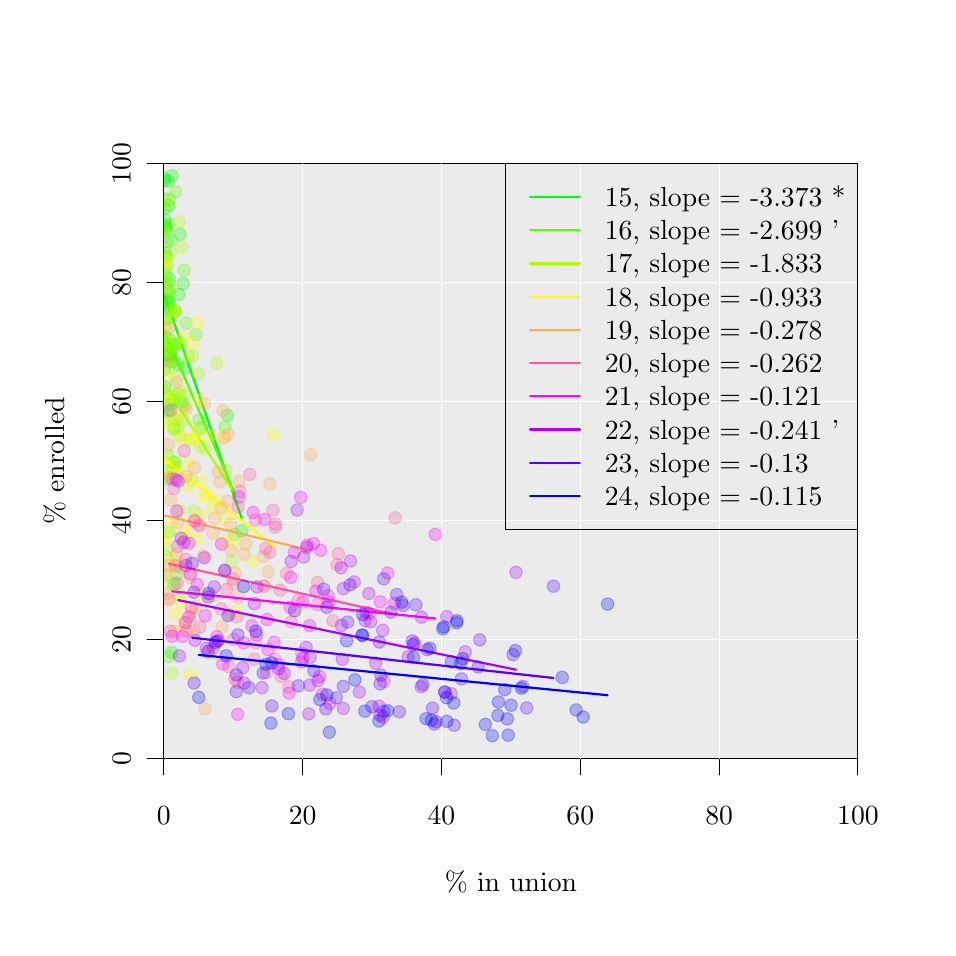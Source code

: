 % Created by tikzDevice version 0.6.1 on 2011-11-15 15:33:52
% !TEX encoding = UTF-8 Unicode
\begin{tikzpicture}[x=1pt,y=1pt]
\definecolor[named]{drawColor}{rgb}{0.00,0.00,0.00}
\definecolor[named]{fillColor}{rgb}{1.00,1.00,1.00}
\fill[color=fillColor,] (0,0) rectangle (325.21,325.21);
\begin{scope}
\path[clip] (  0.00,  0.00) rectangle (325.21,325.21);
\definecolor[named]{drawColor}{rgb}{0.18,0.00,0.33}
\definecolor[named]{drawColor}{rgb}{0.00,0.00,0.00}

\draw[color=drawColor,line cap=round,line join=round,fill opacity=0.00,] ( 49.20, 61.20) -- (300.01, 61.20);

\draw[color=drawColor,line cap=round,line join=round,fill opacity=0.00,] ( 49.20, 61.20) -- ( 49.20, 55.20);

\draw[color=drawColor,line cap=round,line join=round,fill opacity=0.00,] ( 99.36, 61.20) -- ( 99.36, 55.20);

\draw[color=drawColor,line cap=round,line join=round,fill opacity=0.00,] (149.53, 61.20) -- (149.53, 55.20);

\draw[color=drawColor,line cap=round,line join=round,fill opacity=0.00,] (199.69, 61.20) -- (199.69, 55.20);

\draw[color=drawColor,line cap=round,line join=round,fill opacity=0.00,] (249.85, 61.20) -- (249.85, 55.20);

\draw[color=drawColor,line cap=round,line join=round,fill opacity=0.00,] (300.01, 61.20) -- (300.01, 55.20);

\node[color=drawColor,anchor=base,inner sep=0pt, outer sep=0pt, scale=  1.00] at ( 49.20, 37.20) {0%
};

\node[color=drawColor,anchor=base,inner sep=0pt, outer sep=0pt, scale=  1.00] at ( 99.36, 37.20) {20%
};

\node[color=drawColor,anchor=base,inner sep=0pt, outer sep=0pt, scale=  1.00] at (149.53, 37.20) {40%
};

\node[color=drawColor,anchor=base,inner sep=0pt, outer sep=0pt, scale=  1.00] at (199.69, 37.20) {60%
};

\node[color=drawColor,anchor=base,inner sep=0pt, outer sep=0pt, scale=  1.00] at (249.85, 37.20) {80%
};

\node[color=drawColor,anchor=base,inner sep=0pt, outer sep=0pt, scale=  1.00] at (300.01, 37.20) {100%
};

\draw[color=drawColor,line cap=round,line join=round,fill opacity=0.00,] ( 49.20, 61.20) -- ( 49.20,276.01);

\draw[color=drawColor,line cap=round,line join=round,fill opacity=0.00,] ( 49.20, 61.20) -- ( 43.20, 61.20);

\draw[color=drawColor,line cap=round,line join=round,fill opacity=0.00,] ( 49.20,104.16) -- ( 43.20,104.16);

\draw[color=drawColor,line cap=round,line join=round,fill opacity=0.00,] ( 49.20,147.13) -- ( 43.20,147.13);

\draw[color=drawColor,line cap=round,line join=round,fill opacity=0.00,] ( 49.20,190.09) -- ( 43.20,190.09);

\draw[color=drawColor,line cap=round,line join=round,fill opacity=0.00,] ( 49.20,233.05) -- ( 43.20,233.05);

\draw[color=drawColor,line cap=round,line join=round,fill opacity=0.00,] ( 49.20,276.01) -- ( 43.20,276.01);

\node[rotate= 90.00,color=drawColor,anchor=base,inner sep=0pt, outer sep=0pt, scale=  1.00] at ( 37.20, 61.20) {0%
};

\node[rotate= 90.00,color=drawColor,anchor=base,inner sep=0pt, outer sep=0pt, scale=  1.00] at ( 37.20,104.16) {20%
};

\node[rotate= 90.00,color=drawColor,anchor=base,inner sep=0pt, outer sep=0pt, scale=  1.00] at ( 37.20,147.13) {40%
};

\node[rotate= 90.00,color=drawColor,anchor=base,inner sep=0pt, outer sep=0pt, scale=  1.00] at ( 37.20,190.09) {60%
};

\node[rotate= 90.00,color=drawColor,anchor=base,inner sep=0pt, outer sep=0pt, scale=  1.00] at ( 37.20,233.05) {80%
};

\node[rotate= 90.00,color=drawColor,anchor=base,inner sep=0pt, outer sep=0pt, scale=  1.00] at ( 37.20,276.01) {100%
};

\draw[color=drawColor,line cap=round,line join=round,fill opacity=0.00,] ( 49.20, 61.20) --
	(300.01, 61.20) --
	(300.01,276.01) --
	( 49.20,276.01) --
	( 49.20, 61.20);
\end{scope}
\begin{scope}
\path[clip] (  0.00,  0.00) rectangle (325.21,325.21);
\definecolor[named]{drawColor}{rgb}{0.18,0.00,0.33}
\definecolor[named]{drawColor}{rgb}{0.00,0.00,0.00}

\node[color=drawColor,anchor=base,inner sep=0pt, outer sep=0pt, scale=  1.00] at (174.61, 13.20) {\% in union%
};

\node[rotate= 90.00,color=drawColor,anchor=base,inner sep=0pt, outer sep=0pt, scale=  1.00] at ( 13.20,168.61) {\% enrolled%
};
\end{scope}
\begin{scope}
\path[clip] ( 49.20, 61.20) rectangle (300.01,276.01);
\definecolor[named]{drawColor}{rgb}{0.18,0.00,0.33}
\definecolor[named]{drawColor}{rgb}{0.00,0.00,0.00}
\definecolor[named]{fillColor}{rgb}{0.92,0.92,0.92}

\draw[color=drawColor,line cap=round,line join=round,fill=fillColor,] ( 49.20, 61.20) rectangle (300.01,276.01);
\definecolor[named]{drawColor}{rgb}{1.00,1.00,1.00}

\draw[color=drawColor,line cap=round,line join=round,fill opacity=0.00,] ( 99.36, 61.20) -- ( 99.36,276.01);

\draw[color=drawColor,line cap=round,line join=round,fill opacity=0.00,] (149.53, 61.20) -- (149.53,276.01);

\draw[color=drawColor,line cap=round,line join=round,fill opacity=0.00,] (199.69, 61.20) -- (199.69,276.01);

\draw[color=drawColor,line cap=round,line join=round,fill opacity=0.00,] (249.85, 61.20) -- (249.85,276.01);

\draw[color=drawColor,line cap=round,line join=round,fill opacity=0.00,] ( 49.20,104.16) -- (300.01,104.16);

\draw[color=drawColor,line cap=round,line join=round,fill opacity=0.00,] ( 49.20,147.13) -- (300.01,147.13);

\draw[color=drawColor,line cap=round,line join=round,fill opacity=0.00,] ( 49.20,190.09) -- (300.01,190.09);

\draw[color=drawColor,line cap=round,line join=round,fill opacity=0.00,] ( 49.20,233.05) -- (300.01,233.05);
\definecolor[named]{drawColor}{rgb}{0.00,1.00,0.00}

\draw[color=drawColor,line width= 0.8pt,line cap=round,line join=round,fill opacity=0.00,] ( 49.26,229.11) -- ( 77.33,148.02);
\definecolor[named]{drawColor}{rgb}{0.00,1.00,0.00}
\definecolor[named]{fillColor}{rgb}{0.00,1.00,0.00}

\draw[color=drawColor,line cap=round,line join=round,fill=fillColor,fill opacity=0.27,draw opacity=0.27,] ( 50.07,242.37) circle (  2.25);

\draw[color=drawColor,line cap=round,line join=round,fill=fillColor,fill opacity=0.27,draw opacity=0.27,] ( 49.79,254.19) circle (  2.25);

\draw[color=drawColor,line cap=round,line join=round,fill=fillColor,fill opacity=0.27,draw opacity=0.27,] ( 49.26,270.88) circle (  2.25);

\draw[color=drawColor,line cap=round,line join=round,fill=fillColor,fill opacity=0.27,draw opacity=0.27,] ( 49.56,195.46) circle (  2.25);

\draw[color=drawColor,line cap=round,line join=round,fill=fillColor,fill opacity=0.27,draw opacity=0.27,] ( 51.25,234.44) circle (  2.25);

\draw[color=drawColor,line cap=round,line join=round,fill=fillColor,fill opacity=0.27,draw opacity=0.27,] ( 49.86,243.66) circle (  2.25);

\draw[color=drawColor,line cap=round,line join=round,fill=fillColor,fill opacity=0.27,draw opacity=0.27,] ( 52.05, 99.41) circle (  2.25);

\draw[color=drawColor,line cap=round,line join=round,fill=fillColor,fill opacity=0.27,draw opacity=0.27,] ( 50.21,209.55) circle (  2.25);

\draw[color=drawColor,line cap=round,line join=round,fill=fillColor,fill opacity=0.27,draw opacity=0.27,] ( 51.85,223.36) circle (  2.25);

\draw[color=drawColor,line cap=round,line join=round,fill=fillColor,fill opacity=0.27,draw opacity=0.27,] ( 50.47,207.47) circle (  2.25);

\draw[color=drawColor,line cap=round,line join=round,fill=fillColor,fill opacity=0.27,draw opacity=0.27,] ( 49.73,255.79) circle (  2.25);

\draw[color=drawColor,line cap=round,line join=round,fill=fillColor,fill opacity=0.27,draw opacity=0.27,] ( 54.32,203.42) circle (  2.25);

\draw[color=drawColor,line cap=round,line join=round,fill=fillColor,fill opacity=0.27,draw opacity=0.27,] ( 72.22,185.15) circle (  2.25);

\draw[color=drawColor,line cap=round,line join=round,fill=fillColor,fill opacity=0.27,draw opacity=0.27,] ( 51.54,206.34) circle (  2.25);

\draw[color=drawColor,line cap=round,line join=round,fill=fillColor,fill opacity=0.27,draw opacity=0.27,] ( 50.30,230.01) circle (  2.25);

\draw[color=drawColor,line cap=round,line join=round,fill=fillColor,fill opacity=0.27,draw opacity=0.27,] ( 50.37,252.56) circle (  2.25);

\draw[color=drawColor,line cap=round,line join=round,fill=fillColor,fill opacity=0.27,draw opacity=0.27,] ( 53.15,222.73) circle (  2.25);

\draw[color=drawColor,line cap=round,line join=round,fill=fillColor,fill opacity=0.27,draw opacity=0.27,] ( 49.39,259.96) circle (  2.25);

\draw[color=drawColor,line cap=round,line join=round,fill=fillColor,fill opacity=0.27,draw opacity=0.27,] ( 50.84,220.12) circle (  2.25);

\draw[color=drawColor,line cap=round,line join=round,fill=fillColor,fill opacity=0.27,draw opacity=0.27,] ( 50.39,247.99) circle (  2.25);

\draw[color=drawColor,line cap=round,line join=round,fill=fillColor,fill opacity=0.27,draw opacity=0.27,] ( 52.93,124.18) circle (  2.25);

\draw[color=drawColor,line cap=round,line join=round,fill=fillColor,fill opacity=0.27,draw opacity=0.27,] ( 50.34,206.83) circle (  2.25);

\draw[color=drawColor,line cap=round,line join=round,fill=fillColor,fill opacity=0.27,draw opacity=0.27,] ( 49.45,201.58) circle (  2.25);

\draw[color=drawColor,line cap=round,line join=round,fill=fillColor,fill opacity=0.27,draw opacity=0.27,] ( 55.44,189.91) circle (  2.25);

\draw[color=drawColor,line cap=round,line join=round,fill=fillColor,fill opacity=0.27,draw opacity=0.27,] ( 54.62,228.84) circle (  2.25);

\draw[color=drawColor,line cap=round,line join=round,fill=fillColor,fill opacity=0.27,draw opacity=0.27,] ( 50.51,186.84) circle (  2.25);

\draw[color=drawColor,line cap=round,line join=round,fill=fillColor,fill opacity=0.27,draw opacity=0.27,] ( 50.73,225.52) circle (  2.25);

\draw[color=drawColor,line cap=round,line join=round,fill=fillColor,fill opacity=0.27,draw opacity=0.27,] ( 55.09,250.53) circle (  2.25);

\draw[color=drawColor,line cap=round,line join=round,fill=fillColor,fill opacity=0.27,draw opacity=0.27,] ( 53.35,222.75) circle (  2.25);

\draw[color=drawColor,line cap=round,line join=round,fill=fillColor,fill opacity=0.27,draw opacity=0.27,] ( 49.77,253.19) circle (  2.25);

\draw[color=drawColor,line cap=round,line join=round,fill=fillColor,fill opacity=0.27,draw opacity=0.27,] ( 50.85,269.71) circle (  2.25);

\draw[color=drawColor,line cap=round,line join=round,fill=fillColor,fill opacity=0.27,draw opacity=0.27,] ( 50.50,162.07) circle (  2.25);

\draw[color=drawColor,line cap=round,line join=round,fill=fillColor,fill opacity=0.27,draw opacity=0.27,] ( 77.33,143.40) circle (  2.25);

\draw[color=drawColor,line cap=round,line join=round,fill=fillColor,fill opacity=0.27,draw opacity=0.27,] ( 56.80,202.33) circle (  2.25);

\draw[color=drawColor,line cap=round,line join=round,fill=fillColor,fill opacity=0.27,draw opacity=0.27,] ( 51.10,260.88) circle (  2.25);

\draw[color=drawColor,line cap=round,line join=round,fill=fillColor,fill opacity=0.27,draw opacity=0.27,] ( 49.37,269.97) circle (  2.25);

\draw[color=drawColor,line cap=round,line join=round,fill=fillColor,fill opacity=0.27,draw opacity=0.27,] ( 62.50,180.55) circle (  2.25);

\draw[color=drawColor,line cap=round,line join=round,fill=fillColor,fill opacity=0.27,draw opacity=0.27,] ( 51.99,204.66) circle (  2.25);

\draw[color=drawColor,line cap=round,line join=round,fill=fillColor,fill opacity=0.27,draw opacity=0.27,] ( 50.52,224.88) circle (  2.25);

\draw[color=drawColor,line cap=round,line join=round,fill=fillColor,fill opacity=0.27,draw opacity=0.27,] ( 56.21,232.74) circle (  2.25);

\draw[color=drawColor,line cap=round,line join=round,fill=fillColor,fill opacity=0.27,draw opacity=0.27,] ( 52.22,271.63) circle (  2.25);

\draw[color=drawColor,line cap=round,line join=round,fill=fillColor,fill opacity=0.27,draw opacity=0.27,] ( 51.18,226.09) circle (  2.25);

\draw[color=drawColor,line cap=round,line join=round,fill=fillColor,fill opacity=0.27,draw opacity=0.27,] ( 49.97,210.61) circle (  2.25);
\definecolor[named]{drawColor}{rgb}{0.33,1.00,0.00}

\draw[color=drawColor,line width= 0.8pt,line cap=round,line join=round,fill opacity=0.00,] ( 49.31,215.88) -- ( 74.80,156.95);
\definecolor[named]{drawColor}{rgb}{0.33,1.00,0.00}
\definecolor[named]{fillColor}{rgb}{0.33,1.00,0.00}

\draw[color=drawColor,line cap=round,line join=round,fill=fillColor,fill opacity=0.27,draw opacity=0.27,] ( 50.04,226.80) circle (  2.25);

\draw[color=drawColor,line cap=round,line join=round,fill=fillColor,fill opacity=0.27,draw opacity=0.27,] ( 49.64,213.60) circle (  2.25);

\draw[color=drawColor,line cap=round,line join=round,fill=fillColor,fill opacity=0.27,draw opacity=0.27,] ( 49.42,263.33) circle (  2.25);

\draw[color=drawColor,line cap=round,line join=round,fill=fillColor,fill opacity=0.27,draw opacity=0.27,] ( 50.42,208.13) circle (  2.25);

\draw[color=drawColor,line cap=round,line join=round,fill=fillColor,fill opacity=0.27,draw opacity=0.27,] ( 52.03,221.99) circle (  2.25);

\draw[color=drawColor,line cap=round,line join=round,fill=fillColor,fill opacity=0.27,draw opacity=0.27,] ( 51.36,229.88) circle (  2.25);

\draw[color=drawColor,line cap=round,line join=round,fill=fillColor,fill opacity=0.27,draw opacity=0.27,] ( 50.88, 97.92) circle (  2.25);

\draw[color=drawColor,line cap=round,line join=round,fill=fillColor,fill opacity=0.27,draw opacity=0.27,] ( 51.24,191.01) circle (  2.25);

\draw[color=drawColor,line cap=round,line join=round,fill=fillColor,fill opacity=0.27,draw opacity=0.27,] ( 52.85,209.72) circle (  2.25);

\draw[color=drawColor,line cap=round,line join=round,fill=fillColor,fill opacity=0.27,draw opacity=0.27,] ( 52.63,190.72) circle (  2.25);

\draw[color=drawColor,line cap=round,line join=round,fill=fillColor,fill opacity=0.27,draw opacity=0.27,] ( 51.89,248.34) circle (  2.25);

\draw[color=drawColor,line cap=round,line join=round,fill=fillColor,fill opacity=0.27,draw opacity=0.27,] ( 56.47,188.62) circle (  2.25);

\draw[color=drawColor,line cap=round,line join=round,fill=fillColor,fill opacity=0.27,draw opacity=0.27,] ( 71.32,180.98) circle (  2.25);

\draw[color=drawColor,line cap=round,line join=round,fill=fillColor,fill opacity=0.27,draw opacity=0.27,] ( 51.96,189.26) circle (  2.25);

\draw[color=drawColor,line cap=round,line join=round,fill=fillColor,fill opacity=0.27,draw opacity=0.27,] ( 51.36,212.46) circle (  2.25);

\draw[color=drawColor,line cap=round,line join=round,fill=fillColor,fill opacity=0.27,draw opacity=0.27,] ( 49.42,238.18) circle (  2.25);

\draw[color=drawColor,line cap=round,line join=round,fill=fillColor,fill opacity=0.27,draw opacity=0.27,] ( 50.49,239.45) circle (  2.25);

\draw[color=drawColor,line cap=round,line join=round,fill=fillColor,fill opacity=0.27,draw opacity=0.27,] ( 53.18,210.82) circle (  2.25);

\draw[color=drawColor,line cap=round,line join=round,fill=fillColor,fill opacity=0.27,draw opacity=0.27,] ( 49.54,233.36) circle (  2.25);

\draw[color=drawColor,line cap=round,line join=round,fill=fillColor,fill opacity=0.27,draw opacity=0.27,] ( 51.51,209.37) circle (  2.25);

\draw[color=drawColor,line cap=round,line join=round,fill=fillColor,fill opacity=0.27,draw opacity=0.27,] ( 50.97,232.90) circle (  2.25);

\draw[color=drawColor,line cap=round,line join=round,fill=fillColor,fill opacity=0.27,draw opacity=0.27,] ( 53.99,127.71) circle (  2.25);

\draw[color=drawColor,line cap=round,line join=round,fill=fillColor,fill opacity=0.27,draw opacity=0.27,] ( 52.98,180.61) circle (  2.25);

\draw[color=drawColor,line cap=round,line join=round,fill=fillColor,fill opacity=0.27,draw opacity=0.27,] ( 52.42,166.31) circle (  2.25);

\draw[color=drawColor,line cap=round,line join=round,fill=fillColor,fill opacity=0.27,draw opacity=0.27,] ( 60.79,214.35) circle (  2.25);

\draw[color=drawColor,line cap=round,line join=round,fill=fillColor,fill opacity=0.27,draw opacity=0.27,] ( 53.18,168.13) circle (  2.25);

\draw[color=drawColor,line cap=round,line join=round,fill=fillColor,fill opacity=0.27,draw opacity=0.27,] ( 51.38,205.79) circle (  2.25);

\draw[color=drawColor,line cap=round,line join=round,fill=fillColor,fill opacity=0.27,draw opacity=0.27,] ( 56.53,237.57) circle (  2.25);

\draw[color=drawColor,line cap=round,line join=round,fill=fillColor,fill opacity=0.27,draw opacity=0.27,] ( 53.96,210.92) circle (  2.25);

\draw[color=drawColor,line cap=round,line join=round,fill=fillColor,fill opacity=0.27,draw opacity=0.27,] ( 50.53,227.16) circle (  2.25);

\draw[color=drawColor,line cap=round,line join=round,fill=fillColor,fill opacity=0.27,draw opacity=0.27,] ( 51.16,263.21) circle (  2.25);

\draw[color=drawColor,line cap=round,line join=round,fill=fillColor,fill opacity=0.27,draw opacity=0.27,] ( 50.96,143.09) circle (  2.25);

\draw[color=drawColor,line cap=round,line join=round,fill=fillColor,fill opacity=0.27,draw opacity=0.27,] ( 74.80,142.13) circle (  2.25);

\draw[color=drawColor,line cap=round,line join=round,fill=fillColor,fill opacity=0.27,draw opacity=0.27,] ( 55.63,211.37) circle (  2.25);

\draw[color=drawColor,line cap=round,line join=round,fill=fillColor,fill opacity=0.27,draw opacity=0.27,] ( 51.16,253.99) circle (  2.25);

\draw[color=drawColor,line cap=round,line join=round,fill=fillColor,fill opacity=0.27,draw opacity=0.27,] ( 49.80,235.58) circle (  2.25);

\draw[color=drawColor,line cap=round,line join=round,fill=fillColor,fill opacity=0.27,draw opacity=0.27,] ( 61.88,183.45) circle (  2.25);

\draw[color=drawColor,line cap=round,line join=round,fill=fillColor,fill opacity=0.27,draw opacity=0.27,] ( 49.31,252.94) circle (  2.25);

\draw[color=drawColor,line cap=round,line join=round,fill=fillColor,fill opacity=0.27,draw opacity=0.27,] ( 52.81,184.01) circle (  2.25);

\draw[color=drawColor,line cap=round,line join=round,fill=fillColor,fill opacity=0.27,draw opacity=0.27,] ( 51.39,206.94) circle (  2.25);

\draw[color=drawColor,line cap=round,line join=round,fill=fillColor,fill opacity=0.27,draw opacity=0.27,] ( 50.52,170.75) circle (  2.25);

\draw[color=drawColor,line cap=round,line join=round,fill=fillColor,fill opacity=0.27,draw opacity=0.27,] ( 57.26,218.42) circle (  2.25);

\draw[color=drawColor,line cap=round,line join=round,fill=fillColor,fill opacity=0.27,draw opacity=0.27,] ( 53.47,265.84) circle (  2.25);

\draw[color=drawColor,line cap=round,line join=round,fill=fillColor,fill opacity=0.27,draw opacity=0.27,] ( 53.13,204.68) circle (  2.25);

\draw[color=drawColor,line cap=round,line join=round,fill=fillColor,fill opacity=0.27,draw opacity=0.27,] ( 51.25,187.17) circle (  2.25);
\definecolor[named]{drawColor}{rgb}{0.67,1.00,0.00}

\draw[color=drawColor,line width= 0.8pt,line cap=round,line join=round,fill opacity=0.00,] ( 49.23,196.79) -- ( 73.73,158.33);
\definecolor[named]{drawColor}{rgb}{0.67,1.00,0.00}
\definecolor[named]{fillColor}{rgb}{0.67,1.00,0.00}

\draw[color=drawColor,line cap=round,line join=round,fill=fillColor,fill opacity=0.27,draw opacity=0.27,] ( 49.97,211.79) circle (  2.25);

\draw[color=drawColor,line cap=round,line join=round,fill=fillColor,fill opacity=0.27,draw opacity=0.27,] ( 50.56,136.71) circle (  2.25);

\draw[color=drawColor,line cap=round,line join=round,fill=fillColor,fill opacity=0.27,draw opacity=0.27,] ( 49.86,242.30) circle (  2.25);

\draw[color=drawColor,line cap=round,line join=round,fill=fillColor,fill opacity=0.27,draw opacity=0.27,] ( 53.14,192.37) circle (  2.25);

\draw[color=drawColor,line cap=round,line join=round,fill=fillColor,fill opacity=0.27,draw opacity=0.27,] ( 55.05,193.77) circle (  2.25);

\draw[color=drawColor,line cap=round,line join=round,fill=fillColor,fill opacity=0.27,draw opacity=0.27,] ( 54.66,210.74) circle (  2.25);

\draw[color=drawColor,line cap=round,line join=round,fill=fillColor,fill opacity=0.27,draw opacity=0.27,] ( 51.91, 91.88) circle (  2.25);

\draw[color=drawColor,line cap=round,line join=round,fill=fillColor,fill opacity=0.27,draw opacity=0.27,] ( 53.49,167.73) circle (  2.25);

\draw[color=drawColor,line cap=round,line join=round,fill=fillColor,fill opacity=0.27,draw opacity=0.27,] ( 56.10,182.99) circle (  2.25);

\draw[color=drawColor,line cap=round,line join=round,fill=fillColor,fill opacity=0.27,draw opacity=0.27,] ( 54.18,180.57) circle (  2.25);

\draw[color=drawColor,line cap=round,line join=round,fill=fillColor,fill opacity=0.27,draw opacity=0.27,] ( 51.46,230.81) circle (  2.25);

\draw[color=drawColor,line cap=round,line join=round,fill=fillColor,fill opacity=0.27,draw opacity=0.27,] ( 62.20,174.18) circle (  2.25);

\draw[color=drawColor,line cap=round,line join=round,fill=fillColor,fill opacity=0.27,draw opacity=0.27,] ( 50.12,261.61) circle (  2.25);

\draw[color=drawColor,line cap=round,line join=round,fill=fillColor,fill opacity=0.27,draw opacity=0.27,] ( 71.70,165.17) circle (  2.25);

\draw[color=drawColor,line cap=round,line join=round,fill=fillColor,fill opacity=0.27,draw opacity=0.27,] ( 49.28,234.25) circle (  2.25);

\draw[color=drawColor,line cap=round,line join=round,fill=fillColor,fill opacity=0.27,draw opacity=0.27,] ( 55.07,177.72) circle (  2.25);

\draw[color=drawColor,line cap=round,line join=round,fill=fillColor,fill opacity=0.27,draw opacity=0.27,] ( 52.69,180.02) circle (  2.25);

\draw[color=drawColor,line cap=round,line join=round,fill=fillColor,fill opacity=0.27,draw opacity=0.27,] ( 49.42,219.30) circle (  2.25);

\draw[color=drawColor,line cap=round,line join=round,fill=fillColor,fill opacity=0.27,draw opacity=0.27,] ( 49.42,182.94) circle (  2.25);

\draw[color=drawColor,line cap=round,line join=round,fill=fillColor,fill opacity=0.27,draw opacity=0.27,] ( 50.67,218.40) circle (  2.25);

\draw[color=drawColor,line cap=round,line join=round,fill=fillColor,fill opacity=0.27,draw opacity=0.27,] ( 54.46,192.77) circle (  2.25);

\draw[color=drawColor,line cap=round,line join=round,fill=fillColor,fill opacity=0.27,draw opacity=0.27,] ( 50.11,165.40) circle (  2.25);

\draw[color=drawColor,line cap=round,line join=round,fill=fillColor,fill opacity=0.27,draw opacity=0.27,] ( 53.39,198.46) circle (  2.25);

\draw[color=drawColor,line cap=round,line join=round,fill=fillColor,fill opacity=0.27,draw opacity=0.27,] ( 51.35,202.45) circle (  2.25);

\draw[color=drawColor,line cap=round,line join=round,fill=fillColor,fill opacity=0.27,draw opacity=0.27,] ( 55.03,120.14) circle (  2.25);

\draw[color=drawColor,line cap=round,line join=round,fill=fillColor,fill opacity=0.27,draw opacity=0.27,] ( 59.29,161.65) circle (  2.25);

\draw[color=drawColor,line cap=round,line join=round,fill=fillColor,fill opacity=0.27,draw opacity=0.27,] ( 50.11,133.90) circle (  2.25);

\draw[color=drawColor,line cap=round,line join=round,fill=fillColor,fill opacity=0.27,draw opacity=0.27,] ( 53.21,164.87) circle (  2.25);

\draw[color=drawColor,line cap=round,line join=round,fill=fillColor,fill opacity=0.27,draw opacity=0.27,] ( 68.29,204.11) circle (  2.25);

\draw[color=drawColor,line cap=round,line join=round,fill=fillColor,fill opacity=0.27,draw opacity=0.27,] ( 60.19,150.50) circle (  2.25);

\draw[color=drawColor,line cap=round,line join=round,fill=fillColor,fill opacity=0.27,draw opacity=0.27,] ( 50.35,192.65) circle (  2.25);

\draw[color=drawColor,line cap=round,line join=round,fill=fillColor,fill opacity=0.27,draw opacity=0.27,] ( 56.47,188.19) circle (  2.25);

\draw[color=drawColor,line cap=round,line join=round,fill=fillColor,fill opacity=0.27,draw opacity=0.27,] ( 59.54,206.52) circle (  2.25);

\draw[color=drawColor,line cap=round,line join=round,fill=fillColor,fill opacity=0.27,draw opacity=0.27,] ( 56.48,192.35) circle (  2.25);

\draw[color=drawColor,line cap=round,line join=round,fill=fillColor,fill opacity=0.27,draw opacity=0.27,] ( 50.69,208.37) circle (  2.25);

\draw[color=drawColor,line cap=round,line join=round,fill=fillColor,fill opacity=0.27,draw opacity=0.27,] ( 55.69,245.89) circle (  2.25);

\draw[color=drawColor,line cap=round,line join=round,fill=fillColor,fill opacity=0.27,draw opacity=0.27,] ( 49.23,208.94) circle (  2.25);

\draw[color=drawColor,line cap=round,line join=round,fill=fillColor,fill opacity=0.27,draw opacity=0.27,] ( 52.34,123.69) circle (  2.25);

\draw[color=drawColor,line cap=round,line join=round,fill=fillColor,fill opacity=0.27,draw opacity=0.27,] ( 73.73,132.28) circle (  2.25);

\draw[color=drawColor,line cap=round,line join=round,fill=fillColor,fill opacity=0.27,draw opacity=0.27,] ( 58.12,206.36) circle (  2.25);

\draw[color=drawColor,line cap=round,line join=round,fill=fillColor,fill opacity=0.27,draw opacity=0.27,] ( 49.28,251.16) circle (  2.25);

\draw[color=drawColor,line cap=round,line join=round,fill=fillColor,fill opacity=0.27,draw opacity=0.27,] ( 51.58,243.72) circle (  2.25);

\draw[color=drawColor,line cap=round,line join=round,fill=fillColor,fill opacity=0.27,draw opacity=0.27,] ( 50.11,213.70) circle (  2.25);

\draw[color=drawColor,line cap=round,line join=round,fill=fillColor,fill opacity=0.27,draw opacity=0.27,] ( 63.97,172.97) circle (  2.25);

\draw[color=drawColor,line cap=round,line join=round,fill=fillColor,fill opacity=0.27,draw opacity=0.27,] ( 54.86,150.76) circle (  2.25);

\draw[color=drawColor,line cap=round,line join=round,fill=fillColor,fill opacity=0.27,draw opacity=0.27,] ( 54.17,183.54) circle (  2.25);

\draw[color=drawColor,line cap=round,line join=round,fill=fillColor,fill opacity=0.27,draw opacity=0.27,] ( 49.78,127.14) circle (  2.25);

\draw[color=drawColor,line cap=round,line join=round,fill=fillColor,fill opacity=0.27,draw opacity=0.27,] ( 61.66,200.18) circle (  2.25);

\draw[color=drawColor,line cap=round,line join=round,fill=fillColor,fill opacity=0.27,draw opacity=0.27,] ( 54.72,255.04) circle (  2.25);

\draw[color=drawColor,line cap=round,line join=round,fill=fillColor,fill opacity=0.27,draw opacity=0.27,] ( 58.34,176.36) circle (  2.25);

\draw[color=drawColor,line cap=round,line join=round,fill=fillColor,fill opacity=0.27,draw opacity=0.27,] ( 52.67,168.29) circle (  2.25);
\definecolor[named]{drawColor}{rgb}{1.00,1.00,0.00}

\draw[color=drawColor,line width= 0.8pt,line cap=round,line join=round,fill opacity=0.00,] ( 49.64,169.19) -- ( 89.03,137.71);
\definecolor[named]{drawColor}{rgb}{1.00,1.00,0.00}
\definecolor[named]{fillColor}{rgb}{1.00,1.00,0.00}

\draw[color=drawColor,line cap=round,line join=round,fill=fillColor,fill opacity=0.27,draw opacity=0.27,] ( 50.67,181.69) circle (  2.25);

\draw[color=drawColor,line cap=round,line join=round,fill=fillColor,fill opacity=0.27,draw opacity=0.27,] ( 50.96,118.07) circle (  2.25);

\draw[color=drawColor,line cap=round,line join=round,fill=fillColor,fill opacity=0.27,draw opacity=0.27,] ( 49.66,140.48) circle (  2.25);

\draw[color=drawColor,line cap=round,line join=round,fill=fillColor,fill opacity=0.27,draw opacity=0.27,] ( 53.42,222.51) circle (  2.25);

\draw[color=drawColor,line cap=round,line join=round,fill=fillColor,fill opacity=0.27,draw opacity=0.27,] ( 55.59,176.79) circle (  2.25);

\draw[color=drawColor,line cap=round,line join=round,fill=fillColor,fill opacity=0.27,draw opacity=0.27,] ( 62.02,148.57) circle (  2.25);

\draw[color=drawColor,line cap=round,line join=round,fill=fillColor,fill opacity=0.27,draw opacity=0.27,] ( 61.53,179.90) circle (  2.25);

\draw[color=drawColor,line cap=round,line join=round,fill=fillColor,fill opacity=0.27,draw opacity=0.27,] ( 58.80, 91.59) circle (  2.25);

\draw[color=drawColor,line cap=round,line join=round,fill=fillColor,fill opacity=0.27,draw opacity=0.27,] ( 59.48,146.77) circle (  2.25);

\draw[color=drawColor,line cap=round,line join=round,fill=fillColor,fill opacity=0.27,draw opacity=0.27,] ( 63.76,155.87) circle (  2.25);

\draw[color=drawColor,line cap=round,line join=round,fill=fillColor,fill opacity=0.27,draw opacity=0.27,] ( 62.82,160.93) circle (  2.25);

\draw[color=drawColor,line cap=round,line join=round,fill=fillColor,fill opacity=0.27,draw opacity=0.27,] ( 56.22,213.32) circle (  2.25);

\draw[color=drawColor,line cap=round,line join=round,fill=fillColor,fill opacity=0.27,draw opacity=0.27,] ( 71.13,147.87) circle (  2.25);

\draw[color=drawColor,line cap=round,line join=round,fill=fillColor,fill opacity=0.27,draw opacity=0.27,] ( 50.17,241.00) circle (  2.25);

\draw[color=drawColor,line cap=round,line join=round,fill=fillColor,fill opacity=0.27,draw opacity=0.27,] ( 74.16,139.18) circle (  2.25);

\draw[color=drawColor,line cap=round,line join=round,fill=fillColor,fill opacity=0.27,draw opacity=0.27,] ( 49.64,199.55) circle (  2.25);

\draw[color=drawColor,line cap=round,line join=round,fill=fillColor,fill opacity=0.27,draw opacity=0.27,] ( 61.13,140.30) circle (  2.25);

\draw[color=drawColor,line cap=round,line join=round,fill=fillColor,fill opacity=0.27,draw opacity=0.27,] ( 57.03,142.70) circle (  2.25);

\draw[color=drawColor,line cap=round,line join=round,fill=fillColor,fill opacity=0.27,draw opacity=0.27,] ( 49.81,141.75) circle (  2.25);

\draw[color=drawColor,line cap=round,line join=round,fill=fillColor,fill opacity=0.27,draw opacity=0.27,] ( 51.84,163.75) circle (  2.25);

\draw[color=drawColor,line cap=round,line join=round,fill=fillColor,fill opacity=0.27,draw opacity=0.27,] ( 57.94,159.71) circle (  2.25);

\draw[color=drawColor,line cap=round,line join=round,fill=fillColor,fill opacity=0.27,draw opacity=0.27,] ( 53.03,132.54) circle (  2.25);

\draw[color=drawColor,line cap=round,line join=round,fill=fillColor,fill opacity=0.27,draw opacity=0.27,] ( 59.59,176.32) circle (  2.25);

\draw[color=drawColor,line cap=round,line join=round,fill=fillColor,fill opacity=0.27,draw opacity=0.27,] ( 52.11,146.19) circle (  2.25);

\draw[color=drawColor,line cap=round,line join=round,fill=fillColor,fill opacity=0.27,draw opacity=0.27,] ( 57.46,111.16) circle (  2.25);

\draw[color=drawColor,line cap=round,line join=round,fill=fillColor,fill opacity=0.27,draw opacity=0.27,] ( 71.32,139.62) circle (  2.25);

\draw[color=drawColor,line cap=round,line join=round,fill=fillColor,fill opacity=0.27,draw opacity=0.27,] ( 53.60,113.33) circle (  2.25);

\draw[color=drawColor,line cap=round,line join=round,fill=fillColor,fill opacity=0.27,draw opacity=0.27,] ( 52.78,130.42) circle (  2.25);

\draw[color=drawColor,line cap=round,line join=round,fill=fillColor,fill opacity=0.27,draw opacity=0.27,] ( 89.03,177.97) circle (  2.25);

\draw[color=drawColor,line cap=round,line join=round,fill=fillColor,fill opacity=0.27,draw opacity=0.27,] ( 81.31,132.30) circle (  2.25);

\draw[color=drawColor,line cap=round,line join=round,fill=fillColor,fill opacity=0.27,draw opacity=0.27,] ( 65.08,156.49) circle (  2.25);

\draw[color=drawColor,line cap=round,line join=round,fill=fillColor,fill opacity=0.27,draw opacity=0.27,] ( 65.81,177.56) circle (  2.25);

\draw[color=drawColor,line cap=round,line join=round,fill=fillColor,fill opacity=0.27,draw opacity=0.27,] ( 60.32,177.09) circle (  2.25);

\draw[color=drawColor,line cap=round,line join=round,fill=fillColor,fill opacity=0.27,draw opacity=0.27,] ( 53.26,184.47) circle (  2.25);

\draw[color=drawColor,line cap=round,line join=round,fill=fillColor,fill opacity=0.27,draw opacity=0.27,] ( 59.78,211.23) circle (  2.25);

\draw[color=drawColor,line cap=round,line join=round,fill=fillColor,fill opacity=0.27,draw opacity=0.27,] ( 49.86,169.22) circle (  2.25);

\draw[color=drawColor,line cap=round,line join=round,fill=fillColor,fill opacity=0.27,draw opacity=0.27,] ( 56.58,108.45) circle (  2.25);

\draw[color=drawColor,line cap=round,line join=round,fill=fillColor,fill opacity=0.27,draw opacity=0.27,] ( 74.84,114.17) circle (  2.25);

\draw[color=drawColor,line cap=round,line join=round,fill=fillColor,fill opacity=0.27,draw opacity=0.27,] ( 61.82,190.54) circle (  2.25);

\draw[color=drawColor,line cap=round,line join=round,fill=fillColor,fill opacity=0.27,draw opacity=0.27,] ( 52.50,223.15) circle (  2.25);

\draw[color=drawColor,line cap=round,line join=round,fill=fillColor,fill opacity=0.27,draw opacity=0.27,] ( 50.48,190.93) circle (  2.25);

\draw[color=drawColor,line cap=round,line join=round,fill=fillColor,fill opacity=0.27,draw opacity=0.27,] ( 67.68,154.42) circle (  2.25);

\draw[color=drawColor,line cap=round,line join=round,fill=fillColor,fill opacity=0.27,draw opacity=0.27,] ( 49.65,239.13) circle (  2.25);

\draw[color=drawColor,line cap=round,line join=round,fill=fillColor,fill opacity=0.27,draw opacity=0.27,] ( 62.48,120.55) circle (  2.25);

\draw[color=drawColor,line cap=round,line join=round,fill=fillColor,fill opacity=0.27,draw opacity=0.27,] ( 58.28,167.81) circle (  2.25);

\draw[color=drawColor,line cap=round,line join=round,fill=fillColor,fill opacity=0.27,draw opacity=0.27,] ( 55.64,117.76) circle (  2.25);

\draw[color=drawColor,line cap=round,line join=round,fill=fillColor,fill opacity=0.27,draw opacity=0.27,] ( 70.65,177.13) circle (  2.25);

\draw[color=drawColor,line cap=round,line join=round,fill=fillColor,fill opacity=0.27,draw opacity=0.27,] ( 61.33,218.53) circle (  2.25);

\draw[color=drawColor,line cap=round,line join=round,fill=fillColor,fill opacity=0.27,draw opacity=0.27,] ( 66.70,151.32) circle (  2.25);

\draw[color=drawColor,line cap=round,line join=round,fill=fillColor,fill opacity=0.27,draw opacity=0.27,] ( 56.70,141.49) circle (  2.25);
\definecolor[named]{drawColor}{rgb}{1.00,0.67,0.33}

\draw[color=drawColor,line width= 0.8pt,line cap=round,line join=round,fill opacity=0.00,] ( 49.71,148.86) -- (102.28,136.32);
\definecolor[named]{drawColor}{rgb}{1.00,0.67,0.33}
\definecolor[named]{fillColor}{rgb}{1.00,0.67,0.33}

\draw[color=drawColor,line cap=round,line join=round,fill=fillColor,fill opacity=0.27,draw opacity=0.27,] ( 51.60,154.61) circle (  2.25);

\draw[color=drawColor,line cap=round,line join=round,fill=fillColor,fill opacity=0.27,draw opacity=0.27,] ( 53.02,107.10) circle (  2.25);

\draw[color=drawColor,line cap=round,line join=round,fill=fillColor,fill opacity=0.27,draw opacity=0.27,] ( 50.44,120.80) circle (  2.25);

\draw[color=drawColor,line cap=round,line join=round,fill=fillColor,fill opacity=0.27,draw opacity=0.27,] ( 60.28,166.22) circle (  2.25);

\draw[color=drawColor,line cap=round,line join=round,fill=fillColor,fill opacity=0.27,draw opacity=0.27,] ( 57.23,187.31) circle (  2.25);

\draw[color=drawColor,line cap=round,line join=round,fill=fillColor,fill opacity=0.27,draw opacity=0.27,] ( 73.02,113.12) circle (  2.25);

\draw[color=drawColor,line cap=round,line join=round,fill=fillColor,fill opacity=0.27,draw opacity=0.27,] ( 72.27,154.13) circle (  2.25);

\draw[color=drawColor,line cap=round,line join=round,fill=fillColor,fill opacity=0.27,draw opacity=0.27,] ( 64.06, 79.15) circle (  2.25);

\draw[color=drawColor,line cap=round,line join=round,fill=fillColor,fill opacity=0.27,draw opacity=0.27,] ( 74.31,124.16) circle (  2.25);

\draw[color=drawColor,line cap=round,line join=round,fill=fillColor,fill opacity=0.27,draw opacity=0.27,] ( 73.58,136.26) circle (  2.25);

\draw[color=drawColor,line cap=round,line join=round,fill=fillColor,fill opacity=0.27,draw opacity=0.27,] ( 73.35,145.83) circle (  2.25);

\draw[color=drawColor,line cap=round,line join=round,fill=fillColor,fill opacity=0.27,draw opacity=0.27,] ( 70.55,186.89) circle (  2.25);

\draw[color=drawColor,line cap=round,line join=round,fill=fillColor,fill opacity=0.27,draw opacity=0.27,] ( 85.20,134.10) circle (  2.25);

\draw[color=drawColor,line cap=round,line join=round,fill=fillColor,fill opacity=0.27,draw opacity=0.27,] ( 51.10,216.88) circle (  2.25);

\draw[color=drawColor,line cap=round,line join=round,fill=fillColor,fill opacity=0.27,draw opacity=0.27,] ( 75.01,128.01) circle (  2.25);

\draw[color=drawColor,line cap=round,line join=round,fill=fillColor,fill opacity=0.27,draw opacity=0.27,] ( 50.97,162.62) circle (  2.25);

\draw[color=drawColor,line cap=round,line join=round,fill=fillColor,fill opacity=0.27,draw opacity=0.27,] ( 66.90,142.53) circle (  2.25);

\draw[color=drawColor,line cap=round,line join=round,fill=fillColor,fill opacity=0.27,draw opacity=0.27,] ( 63.36,134.44) circle (  2.25);

\draw[color=drawColor,line cap=round,line join=round,fill=fillColor,fill opacity=0.27,draw opacity=0.27,] ( 49.71,127.41) circle (  2.25);

\draw[color=drawColor,line cap=round,line join=round,fill=fillColor,fill opacity=0.27,draw opacity=0.27,] ( 54.25,146.52) circle (  2.25);

\draw[color=drawColor,line cap=round,line join=round,fill=fillColor,fill opacity=0.27,draw opacity=0.27,] ( 61.59,145.51) circle (  2.25);

\draw[color=drawColor,line cap=round,line join=round,fill=fillColor,fill opacity=0.27,draw opacity=0.27,] ( 58.77,126.58) circle (  2.25);

\draw[color=drawColor,line cap=round,line join=round,fill=fillColor,fill opacity=0.27,draw opacity=0.27,] ( 69.50,161.05) circle (  2.25);

\draw[color=drawColor,line cap=round,line join=round,fill=fillColor,fill opacity=0.27,draw opacity=0.27,] ( 55.58,130.04) circle (  2.25);

\draw[color=drawColor,line cap=round,line join=round,fill=fillColor,fill opacity=0.27,draw opacity=0.27,] ( 60.85,115.92) circle (  2.25);

\draw[color=drawColor,line cap=round,line join=round,fill=fillColor,fill opacity=0.27,draw opacity=0.27,] ( 86.94,128.60) circle (  2.25);

\draw[color=drawColor,line cap=round,line join=round,fill=fillColor,fill opacity=0.27,draw opacity=0.27,] ( 59.39,114.13) circle (  2.25);

\draw[color=drawColor,line cap=round,line join=round,fill=fillColor,fill opacity=0.27,draw opacity=0.27,] ( 53.91,134.94) circle (  2.25);

\draw[color=drawColor,line cap=round,line join=round,fill=fillColor,fill opacity=0.27,draw opacity=0.27,] (102.28,170.86) circle (  2.25);

\draw[color=drawColor,line cap=round,line join=round,fill=fillColor,fill opacity=0.27,draw opacity=0.27,] ( 85.42,123.55) circle (  2.25);

\draw[color=drawColor,line cap=round,line join=round,fill=fillColor,fill opacity=0.27,draw opacity=0.27,] ( 78.27,134.93) circle (  2.25);

\draw[color=drawColor,line cap=round,line join=round,fill=fillColor,fill opacity=0.27,draw opacity=0.27,] ( 76.36,161.25) circle (  2.25);

\draw[color=drawColor,line cap=round,line join=round,fill=fillColor,fill opacity=0.27,draw opacity=0.27,] ( 68.87,164.85) circle (  2.25);

\draw[color=drawColor,line cap=round,line join=round,fill=fillColor,fill opacity=0.27,draw opacity=0.27,] ( 57.23,162.98) circle (  2.25);

\draw[color=drawColor,line cap=round,line join=round,fill=fillColor,fill opacity=0.27,draw opacity=0.27,] ( 72.50,178.24) circle (  2.25);

\draw[color=drawColor,line cap=round,line join=round,fill=fillColor,fill opacity=0.27,draw opacity=0.27,] ( 51.12,131.00) circle (  2.25);

\draw[color=drawColor,line cap=round,line join=round,fill=fillColor,fill opacity=0.27,draw opacity=0.27,] ( 64.85, 99.50) circle (  2.25);

\draw[color=drawColor,line cap=round,line join=round,fill=fillColor,fill opacity=0.27,draw opacity=0.27,] ( 76.09,119.35) circle (  2.25);

\draw[color=drawColor,line cap=round,line join=round,fill=fillColor,fill opacity=0.27,draw opacity=0.27,] ( 63.93,189.24) circle (  2.25);

\draw[color=drawColor,line cap=round,line join=round,fill=fillColor,fill opacity=0.27,draw opacity=0.27,] ( 53.90,197.15) circle (  2.25);

\draw[color=drawColor,line cap=round,line join=round,fill=fillColor,fill opacity=0.27,draw opacity=0.27,] ( 50.89,174.61) circle (  2.25);

\draw[color=drawColor,line cap=round,line join=round,fill=fillColor,fill opacity=0.27,draw opacity=0.27,] ( 69.91,151.79) circle (  2.25);

\draw[color=drawColor,line cap=round,line join=round,fill=fillColor,fill opacity=0.27,draw opacity=0.27,] ( 51.07,204.41) circle (  2.25);

\draw[color=drawColor,line cap=round,line join=round,fill=fillColor,fill opacity=0.27,draw opacity=0.27,] ( 70.29,108.67) circle (  2.25);

\draw[color=drawColor,line cap=round,line join=round,fill=fillColor,fill opacity=0.27,draw opacity=0.27,] ( 67.53,147.96) circle (  2.25);

\draw[color=drawColor,line cap=round,line join=round,fill=fillColor,fill opacity=0.27,draw opacity=0.27,] ( 60.12,107.19) circle (  2.25);

\draw[color=drawColor,line cap=round,line join=round,fill=fillColor,fill opacity=0.27,draw opacity=0.27,] ( 87.54,160.36) circle (  2.25);

\draw[color=drawColor,line cap=round,line join=round,fill=fillColor,fill opacity=0.27,draw opacity=0.27,] ( 71.05,176.98) circle (  2.25);

\draw[color=drawColor,line cap=round,line join=round,fill=fillColor,fill opacity=0.27,draw opacity=0.27,] ( 78.78,138.68) circle (  2.25);

\draw[color=drawColor,line cap=round,line join=round,fill=fillColor,fill opacity=0.27,draw opacity=0.27,] ( 66.38,119.93) circle (  2.25);
\definecolor[named]{drawColor}{rgb}{1.00,0.33,0.67}

\draw[color=drawColor,line width= 0.8pt,line cap=round,line join=round,fill opacity=0.00,] ( 51.07,131.50) -- (132.80,113.18);
\definecolor[named]{drawColor}{rgb}{1.00,0.33,0.67}
\definecolor[named]{fillColor}{rgb}{1.00,0.33,0.67}

\draw[color=drawColor,line cap=round,line join=round,fill=fillColor,fill opacity=0.27,draw opacity=0.27,] ( 54.20,137.80) circle (  2.25);

\draw[color=drawColor,line cap=round,line join=round,fill=fillColor,fill opacity=0.27,draw opacity=0.27,] ( 57.33,107.27) circle (  2.25);

\draw[color=drawColor,line cap=round,line join=round,fill=fillColor,fill opacity=0.27,draw opacity=0.27,] ( 51.53,107.16) circle (  2.25);

\draw[color=drawColor,line cap=round,line join=round,fill=fillColor,fill opacity=0.27,draw opacity=0.27,] ( 71.09,128.94) circle (  2.25);

\draw[color=drawColor,line cap=round,line join=round,fill=fillColor,fill opacity=0.27,draw opacity=0.27,] ( 75.99,151.99) circle (  2.25);

\draw[color=drawColor,line cap=round,line join=round,fill=fillColor,fill opacity=0.27,draw opacity=0.27,] ( 91.62, 90.79) circle (  2.25);

\draw[color=drawColor,line cap=round,line join=round,fill=fillColor,fill opacity=0.27,draw opacity=0.27,] ( 87.55,135.60) circle (  2.25);

\draw[color=drawColor,line cap=round,line join=round,fill=fillColor,fill opacity=0.27,draw opacity=0.27,] ( 75.91, 88.69) circle (  2.25);

\draw[color=drawColor,line cap=round,line join=round,fill=fillColor,fill opacity=0.27,draw opacity=0.27,] ( 98.99, 99.23) circle (  2.25);

\draw[color=drawColor,line cap=round,line join=round,fill=fillColor,fill opacity=0.27,draw opacity=0.27,] ( 85.44,123.38) circle (  2.25);

\draw[color=drawColor,line cap=round,line join=round,fill=fillColor,fill opacity=0.27,draw opacity=0.27,] ( 85.95,136.95) circle (  2.25);

\draw[color=drawColor,line cap=round,line join=round,fill=fillColor,fill opacity=0.27,draw opacity=0.27,] ( 80.27,163.77) circle (  2.25);

\draw[color=drawColor,line cap=round,line join=round,fill=fillColor,fill opacity=0.27,draw opacity=0.27,] (104.80,124.78) circle (  2.25);

\draw[color=drawColor,line cap=round,line join=round,fill=fillColor,fill opacity=0.27,draw opacity=0.27,] ( 51.72,186.97) circle (  2.25);

\draw[color=drawColor,line cap=round,line join=round,fill=fillColor,fill opacity=0.27,draw opacity=0.27,] ( 89.30, 97.02) circle (  2.25);

\draw[color=drawColor,line cap=round,line join=round,fill=fillColor,fill opacity=0.27,draw opacity=0.27,] ( 53.39,130.73) circle (  2.25);

\draw[color=drawColor,line cap=round,line join=round,fill=fillColor,fill opacity=0.27,draw opacity=0.27,] ( 95.22,110.54) circle (  2.25);

\draw[color=drawColor,line cap=round,line join=round,fill=fillColor,fill opacity=0.27,draw opacity=0.27,] ( 71.84,122.20) circle (  2.25);

\draw[color=drawColor,line cap=round,line join=round,fill=fillColor,fill opacity=0.27,draw opacity=0.27,] ( 51.07,118.76) circle (  2.25);

\draw[color=drawColor,line cap=round,line join=round,fill=fillColor,fill opacity=0.27,draw opacity=0.27,] ( 57.11,133.04) circle (  2.25);

\draw[color=drawColor,line cap=round,line join=round,fill=fillColor,fill opacity=0.27,draw opacity=0.27,] ( 75.63,112.33) circle (  2.25);

\draw[color=drawColor,line cap=round,line join=round,fill=fillColor,fill opacity=0.27,draw opacity=0.27,] ( 69.94,115.17) circle (  2.25);

\draw[color=drawColor,line cap=round,line join=round,fill=fillColor,fill opacity=0.27,draw opacity=0.27,] (111.77,131.15) circle (  2.25);

\draw[color=drawColor,line cap=round,line join=round,fill=fillColor,fill opacity=0.27,draw opacity=0.27,] ( 62.27,108.71) circle (  2.25);

\draw[color=drawColor,line cap=round,line join=round,fill=fillColor,fill opacity=0.27,draw opacity=0.27,] ( 72.76, 94.26) circle (  2.25);

\draw[color=drawColor,line cap=round,line join=round,fill=fillColor,fill opacity=0.27,draw opacity=0.27,] (104.68,116.70) circle (  2.25);

\draw[color=drawColor,line cap=round,line join=round,fill=fillColor,fill opacity=0.27,draw opacity=0.27,] ( 74.38,104.16) circle (  2.25);

\draw[color=drawColor,line cap=round,line join=round,fill=fillColor,fill opacity=0.27,draw opacity=0.27,] ( 59.10,115.59) circle (  2.25);

\draw[color=drawColor,line cap=round,line join=round,fill=fillColor,fill opacity=0.27,draw opacity=0.27,] (132.80,148.09) circle (  2.25);

\draw[color=drawColor,line cap=round,line join=round,fill=fillColor,fill opacity=0.27,draw opacity=0.27,] (110.36,110.94) circle (  2.25);

\draw[color=drawColor,line cap=round,line join=round,fill=fillColor,fill opacity=0.27,draw opacity=0.27,] ( 91.16,121.96) circle (  2.25);

\draw[color=drawColor,line cap=round,line join=round,fill=fillColor,fill opacity=0.27,draw opacity=0.27,] ( 89.44,144.75) circle (  2.25);

\draw[color=drawColor,line cap=round,line join=round,fill=fillColor,fill opacity=0.27,draw opacity=0.27,] ( 82.27,147.23) circle (  2.25);

\draw[color=drawColor,line cap=round,line join=round,fill=fillColor,fill opacity=0.27,draw opacity=0.27,] ( 62.19,145.26) circle (  2.25);

\draw[color=drawColor,line cap=round,line join=round,fill=fillColor,fill opacity=0.27,draw opacity=0.27,] ( 88.64,150.83) circle (  2.25);

\draw[color=drawColor,line cap=round,line join=round,fill=fillColor,fill opacity=0.27,draw opacity=0.27,] ( 54.03,124.47) circle (  2.25);

\draw[color=drawColor,line cap=round,line join=round,fill=fillColor,fill opacity=0.27,draw opacity=0.27,] ( 74.91, 89.80) circle (  2.25);

\draw[color=drawColor,line cap=round,line join=round,fill=fillColor,fill opacity=0.27,draw opacity=0.27,] ( 86.31, 92.19) circle (  2.25);

\draw[color=drawColor,line cap=round,line join=round,fill=fillColor,fill opacity=0.27,draw opacity=0.27,] ( 89.67,145.82) circle (  2.25);

\draw[color=drawColor,line cap=round,line join=round,fill=fillColor,fill opacity=0.27,draw opacity=0.27,] ( 56.54,172.24) circle (  2.25);

\draw[color=drawColor,line cap=round,line join=round,fill=fillColor,fill opacity=0.27,draw opacity=0.27,] ( 52.31,162.14) circle (  2.25);

\draw[color=drawColor,line cap=round,line join=round,fill=fillColor,fill opacity=0.27,draw opacity=0.27,] ( 97.74,118.30) circle (  2.25);

\draw[color=drawColor,line cap=round,line join=round,fill=fillColor,fill opacity=0.27,draw opacity=0.27,] ( 52.80,158.69) circle (  2.25);

\draw[color=drawColor,line cap=round,line join=round,fill=fillColor,fill opacity=0.27,draw opacity=0.27,] ( 94.33, 87.01) circle (  2.25);

\draw[color=drawColor,line cap=round,line join=round,fill=fillColor,fill opacity=0.27,draw opacity=0.27,] ( 74.13,126.04) circle (  2.25);

\draw[color=drawColor,line cap=round,line join=round,fill=fillColor,fill opacity=0.27,draw opacity=0.27,] ( 81.87, 97.02) circle (  2.25);

\draw[color=drawColor,line cap=round,line join=round,fill=fillColor,fill opacity=0.27,draw opacity=0.27,] (112.27,135.13) circle (  2.25);

\draw[color=drawColor,line cap=round,line join=round,fill=fillColor,fill opacity=0.27,draw opacity=0.27,] ( 76.73,157.71) circle (  2.25);

\draw[color=drawColor,line cap=round,line join=round,fill=fillColor,fill opacity=0.27,draw opacity=0.27,] ( 93.57,127.99) circle (  2.25);

\draw[color=drawColor,line cap=round,line join=round,fill=fillColor,fill opacity=0.27,draw opacity=0.27,] ( 82.41,103.03) circle (  2.25);
\definecolor[named]{drawColor}{rgb}{1.00,0.00,1.00}

\draw[color=drawColor,line width= 0.8pt,line cap=round,line join=round,fill opacity=0.00,] ( 52.26,121.54) -- (147.29,111.72);
\definecolor[named]{drawColor}{rgb}{1.00,0.00,1.00}
\definecolor[named]{fillColor}{rgb}{1.00,0.00,1.00}

\draw[color=drawColor,line cap=round,line join=round,fill=fillColor,fill opacity=0.27,draw opacity=0.27,] ( 58.76,127.79) circle (  2.25);

\draw[color=drawColor,line cap=round,line join=round,fill=fillColor,fill opacity=0.27,draw opacity=0.27,] ( 70.48, 95.24) circle (  2.25);

\draw[color=drawColor,line cap=round,line join=round,fill=fillColor,fill opacity=0.27,draw opacity=0.27,] ( 55.89,105.28) circle (  2.25);

\draw[color=drawColor,line cap=round,line join=round,fill=fillColor,fill opacity=0.27,draw opacity=0.27,] ( 94.86,115.71) circle (  2.25);

\draw[color=drawColor,line cap=round,line join=round,fill=fillColor,fill opacity=0.27,draw opacity=0.27,] ( 76.33,155.65) circle (  2.25);

\draw[color=drawColor,line cap=round,line join=round,fill=fillColor,fill opacity=0.27,draw opacity=0.27,] (109.24, 81.01) circle (  2.25);

\draw[color=drawColor,line cap=round,line join=round,fill=fillColor,fill opacity=0.27,draw opacity=0.27,] (104.14,121.66) circle (  2.25);

\draw[color=drawColor,line cap=round,line join=round,fill=fillColor,fill opacity=0.27,draw opacity=0.27,] ( 75.88, 77.09) circle (  2.25);

\draw[color=drawColor,line cap=round,line join=round,fill=fillColor,fill opacity=0.27,draw opacity=0.27,] (128.69, 89.04) circle (  2.25);

\draw[color=drawColor,line cap=round,line join=round,fill=fillColor,fill opacity=0.27,draw opacity=0.27,] ( 99.45,117.67) circle (  2.25);

\draw[color=drawColor,line cap=round,line join=round,fill=fillColor,fill opacity=0.27,draw opacity=0.27,] (100.93,138.17) circle (  2.25);

\draw[color=drawColor,line cap=round,line join=round,fill=fillColor,fill opacity=0.27,draw opacity=0.27,] ( 98.66,155.51) circle (  2.25);

\draw[color=drawColor,line cap=round,line join=round,fill=fillColor,fill opacity=0.27,draw opacity=0.27,] (127.43,117.74) circle (  2.25);

\draw[color=drawColor,line cap=round,line join=round,fill=fillColor,fill opacity=0.27,draw opacity=0.27,] ( 53.54,161.93) circle (  2.25);

\draw[color=drawColor,line cap=round,line join=round,fill=fillColor,fill opacity=0.27,draw opacity=0.27,] ( 90.50, 95.00) circle (  2.25);

\draw[color=drawColor,line cap=round,line join=round,fill=fillColor,fill opacity=0.27,draw opacity=0.27,] ( 56.99,110.24) circle (  2.25);

\draw[color=drawColor,line cap=round,line join=round,fill=fillColor,fill opacity=0.27,draw opacity=0.27,] (101.88,109.14) circle (  2.25);

\draw[color=drawColor,line cap=round,line join=round,fill=fillColor,fill opacity=0.27,draw opacity=0.27,] ( 81.00,109.10) circle (  2.25);

\draw[color=drawColor,line cap=round,line join=round,fill=fillColor,fill opacity=0.27,draw opacity=0.27,] ( 52.26,105.31) circle (  2.25);

\draw[color=drawColor,line cap=round,line join=round,fill=fillColor,fill opacity=0.27,draw opacity=0.27,] ( 61.29,124.03) circle (  2.25);

\draw[color=drawColor,line cap=round,line join=round,fill=fillColor,fill opacity=0.27,draw opacity=0.27,] ( 86.90,100.45) circle (  2.25);

\draw[color=drawColor,line cap=round,line join=round,fill=fillColor,fill opacity=0.27,draw opacity=0.27,] ( 89.05,103.09) circle (  2.25);

\draw[color=drawColor,line cap=round,line join=round,fill=fillColor,fill opacity=0.27,draw opacity=0.27,] (132.56,117.20) circle (  2.25);

\draw[color=drawColor,line cap=round,line join=round,fill=fillColor,fill opacity=0.27,draw opacity=0.27,] ( 67.15,101.17) circle (  2.25);

\draw[color=drawColor,line cap=round,line join=round,fill=fillColor,fill opacity=0.27,draw opacity=0.27,] ( 78.05,102.92) circle (  2.25);

\draw[color=drawColor,line cap=round,line join=round,fill=fillColor,fill opacity=0.27,draw opacity=0.27,] (123.46,113.59) circle (  2.25);

\draw[color=drawColor,line cap=round,line join=round,fill=fillColor,fill opacity=0.27,draw opacity=0.27,] ( 98.96, 95.95) circle (  2.25);

\draw[color=drawColor,line cap=round,line join=round,fill=fillColor,fill opacity=0.27,draw opacity=0.27,] ( 64.17,112.71) circle (  2.25);

\draw[color=drawColor,line cap=round,line join=round,fill=fillColor,fill opacity=0.27,draw opacity=0.27,] (147.29,142.10) circle (  2.25);

\draw[color=drawColor,line cap=round,line join=round,fill=fillColor,fill opacity=0.27,draw opacity=0.27,] (122.25,114.00) circle (  2.25);

\draw[color=drawColor,line cap=round,line join=round,fill=fillColor,fill opacity=0.27,draw opacity=0.27,] (108.86,117.65) circle (  2.25);

\draw[color=drawColor,line cap=round,line join=round,fill=fillColor,fill opacity=0.27,draw opacity=0.27,] (103.30,138.80) circle (  2.25);

\draw[color=drawColor,line cap=round,line join=round,fill=fillColor,fill opacity=0.27,draw opacity=0.27,] ( 96.38,135.59) circle (  2.25);

\draw[color=drawColor,line cap=round,line join=round,fill=fillColor,fill opacity=0.27,draw opacity=0.27,] ( 70.01,138.58) circle (  2.25);

\draw[color=drawColor,line cap=round,line join=round,fill=fillColor,fill opacity=0.27,draw opacity=0.27,] (105.88,136.33) circle (  2.25);

\draw[color=drawColor,line cap=round,line join=round,fill=fillColor,fill opacity=0.27,draw opacity=0.27,] ( 58.30,112.27) circle (  2.25);

\draw[color=drawColor,line cap=round,line join=round,fill=fillColor,fill opacity=0.27,draw opacity=0.27,] ( 94.48, 84.74) circle (  2.25);

\draw[color=drawColor,line cap=round,line join=round,fill=fillColor,fill opacity=0.27,draw opacity=0.27,] ( 82.69,105.81) circle (  2.25);

\draw[color=drawColor,line cap=round,line join=round,fill=fillColor,fill opacity=0.27,draw opacity=0.27,] ( 81.51,150.03) circle (  2.25);

\draw[color=drawColor,line cap=round,line join=round,fill=fillColor,fill opacity=0.27,draw opacity=0.27,] ( 60.31,147.01) circle (  2.25);

\draw[color=drawColor,line cap=round,line join=round,fill=fillColor,fill opacity=0.27,draw opacity=0.27,] ( 53.88,150.52) circle (  2.25);

\draw[color=drawColor,line cap=round,line join=round,fill=fillColor,fill opacity=0.27,draw opacity=0.27,] ( 95.09,126.58) circle (  2.25);

\draw[color=drawColor,line cap=round,line join=round,fill=fillColor,fill opacity=0.27,draw opacity=0.27,] ( 58.24,138.91) circle (  2.25);

\draw[color=drawColor,line cap=round,line join=round,fill=fillColor,fill opacity=0.27,draw opacity=0.27,] (106.46, 84.35) circle (  2.25);

\draw[color=drawColor,line cap=round,line join=round,fill=fillColor,fill opacity=0.27,draw opacity=0.27,] ( 86.50,111.36) circle (  2.25);

\draw[color=drawColor,line cap=round,line join=round,fill=fillColor,fill opacity=0.27,draw opacity=0.27,] ( 68.33,105.12) circle (  2.25);

\draw[color=drawColor,line cap=round,line join=round,fill=fillColor,fill opacity=0.27,draw opacity=0.27,] (130.08,128.16) circle (  2.25);

\draw[color=drawColor,line cap=round,line join=round,fill=fillColor,fill opacity=0.27,draw opacity=0.27,] ( 85.57,147.51) circle (  2.25);

\draw[color=drawColor,line cap=round,line join=round,fill=fillColor,fill opacity=0.27,draw opacity=0.27,] (108.60,119.85) circle (  2.25);

\draw[color=drawColor,line cap=round,line join=round,fill=fillColor,fill opacity=0.27,draw opacity=0.27,] (105.51, 90.72) circle (  2.25);
\definecolor[named]{drawColor}{rgb}{0.67,0.00,1.00}

\draw[color=drawColor,line width= 0.8pt,line cap=round,line join=round,fill opacity=0.00,] ( 54.41,118.36) -- (176.44, 93.21);
\definecolor[named]{drawColor}{rgb}{0.67,0.00,1.00}
\definecolor[named]{fillColor}{rgb}{0.67,0.00,1.00}

\draw[color=drawColor,line cap=round,line join=round,fill=fillColor,fill opacity=0.27,draw opacity=0.27,] ( 65.15,119.46) circle (  2.25);

\draw[color=drawColor,line cap=round,line join=round,fill=fillColor,fill opacity=0.27,draw opacity=0.27,] ( 84.68, 86.71) circle (  2.25);

\draw[color=drawColor,line cap=round,line join=round,fill=fillColor,fill opacity=0.27,draw opacity=0.27,] ( 60.46,103.84) circle (  2.25);

\draw[color=drawColor,line cap=round,line join=round,fill=fillColor,fill opacity=0.27,draw opacity=0.27,] (125.74, 95.59) circle (  2.25);

\draw[color=drawColor,line cap=round,line join=round,fill=fillColor,fill opacity=0.27,draw opacity=0.27,] (100.86,137.36) circle (  2.25);

\draw[color=drawColor,line cap=round,line join=round,fill=fillColor,fill opacity=0.27,draw opacity=0.27,] (127.34, 76.75) circle (  2.25);

\draw[color=drawColor,line cap=round,line join=round,fill=fillColor,fill opacity=0.27,draw opacity=0.27,] (121.95,110.97) circle (  2.25);

\draw[color=drawColor,line cap=round,line join=round,fill=fillColor,fill opacity=0.27,draw opacity=0.27,] (101.56, 77.25) circle (  2.25);

\draw[color=drawColor,line cap=round,line join=round,fill=fillColor,fill opacity=0.27,draw opacity=0.27,] (153.05, 84.56) circle (  2.25);

\draw[color=drawColor,line cap=round,line join=round,fill=fillColor,fill opacity=0.27,draw opacity=0.27,] (113.40,109.19) circle (  2.25);

\draw[color=drawColor,line cap=round,line join=round,fill=fillColor,fill opacity=0.27,draw opacity=0.27,] (123.28,120.74) circle (  2.25);

\draw[color=drawColor,line cap=round,line join=round,fill=fillColor,fill opacity=0.27,draw opacity=0.27,] (116.63,132.50) circle (  2.25);

\draw[color=drawColor,line cap=round,line join=round,fill=fillColor,fill opacity=0.27,draw opacity=0.27,] (142.29,112.18) circle (  2.25);

\draw[color=drawColor,line cap=round,line join=round,fill=fillColor,fill opacity=0.27,draw opacity=0.27,] ( 55.43,140.72) circle (  2.25);

\draw[color=drawColor,line cap=round,line join=round,fill=fillColor,fill opacity=0.27,draw opacity=0.27,] (101.86, 87.64) circle (  2.25);

\draw[color=drawColor,line cap=round,line join=round,fill=fillColor,fill opacity=0.27,draw opacity=0.27,] ( 64.54,100.93) circle (  2.25);

\draw[color=drawColor,line cap=round,line join=round,fill=fillColor,fill opacity=0.27,draw opacity=0.27,] (142.19, 87.04) circle (  2.25);

\draw[color=drawColor,line cap=round,line join=round,fill=fillColor,fill opacity=0.27,draw opacity=0.27,] (102.04, 97.68) circle (  2.25);

\draw[color=drawColor,line cap=round,line join=round,fill=fillColor,fill opacity=0.27,draw opacity=0.27,] ( 57.11,130.88) circle (  2.25);

\draw[color=drawColor,line cap=round,line join=round,fill=fillColor,fill opacity=0.27,draw opacity=0.27,] ( 54.81, 98.21) circle (  2.25);

\draw[color=drawColor,line cap=round,line join=round,fill=fillColor,fill opacity=0.27,draw opacity=0.27,] ( 68.45,103.54) circle (  2.25);

\draw[color=drawColor,line cap=round,line join=round,fill=fillColor,fill opacity=0.27,draw opacity=0.27,] (104.87, 89.27) circle (  2.25);

\draw[color=drawColor,line cap=round,line join=round,fill=fillColor,fill opacity=0.27,draw opacity=0.27,] (113.68, 96.96) circle (  2.25);

\draw[color=drawColor,line cap=round,line join=round,fill=fillColor,fill opacity=0.27,draw opacity=0.27,] (158.13, 99.67) circle (  2.25);

\draw[color=drawColor,line cap=round,line join=round,fill=fillColor,fill opacity=0.27,draw opacity=0.27,] ( 78.21, 88.42) circle (  2.25);

\draw[color=drawColor,line cap=round,line join=round,fill=fillColor,fill opacity=0.27,draw opacity=0.27,] ( 90.67, 93.61) circle (  2.25);

\draw[color=drawColor,line cap=round,line join=round,fill=fillColor,fill opacity=0.27,draw opacity=0.27,] (139.84,102.70) circle (  2.25);

\draw[color=drawColor,line cap=round,line join=round,fill=fillColor,fill opacity=0.27,draw opacity=0.27,] (119.86, 85.15) circle (  2.25);

\draw[color=drawColor,line cap=round,line join=round,fill=fillColor,fill opacity=0.27,draw opacity=0.27,] ( 77.76, 93.99) circle (  2.25);

\draw[color=drawColor,line cap=round,line join=round,fill=fillColor,fill opacity=0.27,draw opacity=0.27,] (176.44,128.39) circle (  2.25);

\draw[color=drawColor,line cap=round,line join=round,fill=fillColor,fill opacity=0.27,draw opacity=0.27,] (137.48, 97.91) circle (  2.25);

\draw[color=drawColor,line cap=round,line join=round,fill=fillColor,fill opacity=0.27,draw opacity=0.27,] ( 81.88,117.11) circle (  2.25);

\draw[color=drawColor,line cap=round,line join=round,fill=fillColor,fill opacity=0.27,draw opacity=0.27,] (128.28,107.47) circle (  2.25);

\draw[color=drawColor,line cap=round,line join=round,fill=fillColor,fill opacity=0.27,draw opacity=0.27,] (118.02,124.91) circle (  2.25);

\draw[color=drawColor,line cap=round,line join=round,fill=fillColor,fill opacity=0.27,draw opacity=0.27,] (114.09,122.55) circle (  2.25);

\draw[color=drawColor,line cap=round,line join=round,fill=fillColor,fill opacity=0.27,draw opacity=0.27,] ( 82.89,123.13) circle (  2.25);

\draw[color=drawColor,line cap=round,line join=round,fill=fillColor,fill opacity=0.27,draw opacity=0.27,] (113.28,130.06) circle (  2.25);

\draw[color=drawColor,line cap=round,line join=round,fill=fillColor,fill opacity=0.27,draw opacity=0.27,] ( 68.86,103.73) circle (  2.25);

\draw[color=drawColor,line cap=round,line join=round,fill=fillColor,fill opacity=0.27,draw opacity=0.27,] (114.07, 79.21) circle (  2.25);

\draw[color=drawColor,line cap=round,line join=round,fill=fillColor,fill opacity=0.27,draw opacity=0.27,] ( 92.73, 91.84) circle (  2.25);

\draw[color=drawColor,line cap=round,line join=round,fill=fillColor,fill opacity=0.27,draw opacity=0.27,] ( 99.70,133.93) circle (  2.25);

\draw[color=drawColor,line cap=round,line join=round,fill=fillColor,fill opacity=0.27,draw opacity=0.27,] ( 54.41,161.39) circle (  2.25);

\draw[color=drawColor,line cap=round,line join=round,fill=fillColor,fill opacity=0.27,draw opacity=0.27,] ( 67.39,123.17) circle (  2.25);

\draw[color=drawColor,line cap=round,line join=round,fill=fillColor,fill opacity=0.27,draw opacity=0.27,] ( 56.43,139.28) circle (  2.25);

\draw[color=drawColor,line cap=round,line join=round,fill=fillColor,fill opacity=0.27,draw opacity=0.27,] ( 97.36,150.92) circle (  2.25);

\draw[color=drawColor,line cap=round,line join=round,fill=fillColor,fill opacity=0.27,draw opacity=0.27,] ( 63.86,133.66) circle (  2.25);

\draw[color=drawColor,line cap=round,line join=round,fill=fillColor,fill opacity=0.27,draw opacity=0.27,] (128.46, 76.10) circle (  2.25);

\draw[color=drawColor,line cap=round,line join=round,fill=fillColor,fill opacity=0.27,draw opacity=0.27,] (100.62,101.31) circle (  2.25);

\draw[color=drawColor,line cap=round,line join=round,fill=fillColor,fill opacity=0.27,draw opacity=0.27,] ( 99.43, 97.41) circle (  2.25);

\draw[color=drawColor,line cap=round,line join=round,fill=fillColor,fill opacity=0.27,draw opacity=0.27,] (151.45,112.41) circle (  2.25);

\draw[color=drawColor,line cap=round,line join=round,fill=fillColor,fill opacity=0.27,draw opacity=0.27,] ( 95.21,132.33) circle (  2.25);

\draw[color=drawColor,line cap=round,line join=round,fill=fillColor,fill opacity=0.27,draw opacity=0.27,] (123.92,110.53) circle (  2.25);

\draw[color=drawColor,line cap=round,line join=round,fill=fillColor,fill opacity=0.27,draw opacity=0.27,] (126.97, 80.03) circle (  2.25);
\definecolor[named]{drawColor}{rgb}{0.33,0.00,1.00}

\draw[color=drawColor,line width= 0.8pt,line cap=round,line join=round,fill opacity=0.00,] ( 59.46,104.75) -- (189.99, 90.22);
\definecolor[named]{drawColor}{rgb}{0.33,0.00,1.00}
\definecolor[named]{fillColor}{rgb}{0.33,0.00,1.00}

\draw[color=drawColor,line cap=round,line join=round,fill=fillColor,fill opacity=0.27,draw opacity=0.27,] ( 72.40,112.78) circle (  2.25);

\draw[color=drawColor,line cap=round,line join=round,fill=fillColor,fill opacity=0.27,draw opacity=0.27,] (107.73, 79.04) circle (  2.25);

\draw[color=drawColor,line cap=round,line join=round,fill=fillColor,fill opacity=0.27,draw opacity=0.27,] ( 65.33, 99.93) circle (  2.25);

\draw[color=drawColor,line cap=round,line join=round,fill=fillColor,fill opacity=0.27,draw opacity=0.27,] (150.72, 85.13) circle (  2.25);

\draw[color=drawColor,line cap=round,line join=round,fill=fillColor,fill opacity=0.27,draw opacity=0.27,] (116.48,123.88) circle (  2.25);

\draw[color=drawColor,line cap=round,line join=round,fill=fillColor,fill opacity=0.27,draw opacity=0.27,] (147.58, 74.46) circle (  2.25);

\draw[color=drawColor,line cap=round,line join=round,fill=fillColor,fill opacity=0.27,draw opacity=0.27,] (139.25,102.20) circle (  2.25);

\draw[color=drawColor,line cap=round,line join=round,fill=fillColor,fill opacity=0.27,draw opacity=0.27,] (128.66, 78.24) circle (  2.25);

\draw[color=drawColor,line cap=round,line join=round,fill=fillColor,fill opacity=0.27,draw opacity=0.27,] (180.32, 79.41) circle (  2.25);

\draw[color=drawColor,line cap=round,line join=round,fill=fillColor,fill opacity=0.27,draw opacity=0.27,] (127.05,103.20) circle (  2.25);

\draw[color=drawColor,line cap=round,line join=round,fill=fillColor,fill opacity=0.27,draw opacity=0.27,] (140.28,116.67) circle (  2.25);

\draw[color=drawColor,line cap=round,line join=round,fill=fillColor,fill opacity=0.27,draw opacity=0.27,] (128.64,126.04) circle (  2.25);

\draw[color=drawColor,line cap=round,line join=round,fill=fillColor,fill opacity=0.27,draw opacity=0.27,] (163.34,104.00) circle (  2.25);

\draw[color=drawColor,line cap=round,line join=round,fill=fillColor,fill opacity=0.27,draw opacity=0.27,] ( 60.10,121.18) circle (  2.25);

\draw[color=drawColor,line cap=round,line join=round,fill=fillColor,fill opacity=0.27,draw opacity=0.27,] (111.50, 83.05) circle (  2.25);

\draw[color=drawColor,line cap=round,line join=round,fill=fillColor,fill opacity=0.27,draw opacity=0.27,] ( 75.39, 85.32) circle (  2.25);

\draw[color=drawColor,line cap=round,line join=round,fill=fillColor,fill opacity=0.27,draw opacity=0.27,] (150.74, 85.12) circle (  2.25);

\draw[color=drawColor,line cap=round,line join=round,fill=fillColor,fill opacity=0.27,draw opacity=0.27,] (127.36, 88.11) circle (  2.25);

\draw[color=drawColor,line cap=round,line join=round,fill=fillColor,fill opacity=0.27,draw opacity=0.27,] ( 60.14, 88.40) circle (  2.25);

\draw[color=drawColor,line cap=round,line join=round,fill=fillColor,fill opacity=0.27,draw opacity=0.27,] ( 79.96, 86.71) circle (  2.25);

\draw[color=drawColor,line cap=round,line join=round,fill=fillColor,fill opacity=0.27,draw opacity=0.27,] (124.39, 79.88) circle (  2.25);

\draw[color=drawColor,line cap=round,line join=round,fill=fillColor,fill opacity=0.27,draw opacity=0.27,] (142.81, 87.80) circle (  2.25);

\draw[color=drawColor,line cap=round,line join=round,fill=fillColor,fill opacity=0.27,draw opacity=0.27,] (178.94, 87.17) circle (  2.25);

\draw[color=drawColor,line cap=round,line join=round,fill=fillColor,fill opacity=0.27,draw opacity=0.27,] ( 88.22, 80.11) circle (  2.25);

\draw[color=drawColor,line cap=round,line join=round,fill=fillColor,fill opacity=0.27,draw opacity=0.27,] (103.44, 92.84) circle (  2.25);

\draw[color=drawColor,line cap=round,line join=round,fill=fillColor,fill opacity=0.27,draw opacity=0.27,] (162.74, 94.20) circle (  2.25);

\draw[color=drawColor,line cap=round,line join=round,fill=fillColor,fill opacity=0.27,draw opacity=0.27,] (146.28, 79.31) circle (  2.25);

\draw[color=drawColor,line cap=round,line join=round,fill=fillColor,fill opacity=0.27,draw opacity=0.27,] ( 75.39, 91.34) circle (  2.25);

\draw[color=drawColor,line cap=round,line join=round,fill=fillColor,fill opacity=0.27,draw opacity=0.27,] (189.99,123.39) circle (  2.25);

\draw[color=drawColor,line cap=round,line join=round,fill=fillColor,fill opacity=0.27,draw opacity=0.27,] (156.75, 89.90) circle (  2.25);

\draw[color=drawColor,line cap=round,line join=round,fill=fillColor,fill opacity=0.27,draw opacity=0.27,] (144.33,100.47) circle (  2.25);

\draw[color=drawColor,line cap=round,line join=round,fill=fillColor,fill opacity=0.27,draw opacity=0.27,] (135.70,116.39) circle (  2.25);

\draw[color=drawColor,line cap=round,line join=round,fill=fillColor,fill opacity=0.27,draw opacity=0.27,] (131.28,113.99) circle (  2.25);

\draw[color=drawColor,line cap=round,line join=round,fill=fillColor,fill opacity=0.27,draw opacity=0.27,] ( 96.44,114.50) circle (  2.25);

\draw[color=drawColor,line cap=round,line join=round,fill=fillColor,fill opacity=0.27,draw opacity=0.27,] (133.35,120.38) circle (  2.25);

\draw[color=drawColor,line cap=round,line join=round,fill=fillColor,fill opacity=0.27,draw opacity=0.27,] ( 85.11, 91.99) circle (  2.25);

\draw[color=drawColor,line cap=round,line join=round,fill=fillColor,fill opacity=0.27,draw opacity=0.27,] (134.29, 77.99) circle (  2.25);

\draw[color=drawColor,line cap=round,line join=round,fill=fillColor,fill opacity=0.27,draw opacity=0.27,] ( 97.83, 87.38) circle (  2.25);

\draw[color=drawColor,line cap=round,line join=round,fill=fillColor,fill opacity=0.27,draw opacity=0.27,] (106.95,122.29) circle (  2.25);

\draw[color=drawColor,line cap=round,line join=round,fill=fillColor,fill opacity=0.27,draw opacity=0.27,] ( 75.98,105.77) circle (  2.25);

\draw[color=drawColor,line cap=round,line join=round,fill=fillColor,fill opacity=0.27,draw opacity=0.27,] ( 59.46,131.68) circle (  2.25);

\draw[color=drawColor,line cap=round,line join=round,fill=fillColor,fill opacity=0.27,draw opacity=0.27,] (115.61,110.44) circle (  2.25);

\draw[color=drawColor,line cap=round,line join=round,fill=fillColor,fill opacity=0.27,draw opacity=0.27,] ( 71.25,129.14) circle (  2.25);

\draw[color=drawColor,line cap=round,line join=round,fill=fillColor,fill opacity=0.27,draw opacity=0.27,] (146.96, 73.54) circle (  2.25);

\draw[color=drawColor,line cap=round,line join=round,fill=fillColor,fill opacity=0.27,draw opacity=0.27,] (114.06, 87.19) circle (  2.25);

\draw[color=drawColor,line cap=round,line join=round,fill=fillColor,fill opacity=0.27,draw opacity=0.27,] (127.66, 91.25) circle (  2.25);

\draw[color=drawColor,line cap=round,line join=round,fill=fillColor,fill opacity=0.27,draw opacity=0.27,] (175.40, 98.66) circle (  2.25);

\draw[color=drawColor,line cap=round,line join=round,fill=fillColor,fill opacity=0.27,draw opacity=0.27,] (108.12,115.75) circle (  2.25);

\draw[color=drawColor,line cap=round,line join=round,fill=fillColor,fill opacity=0.27,draw opacity=0.27,] (138.99,103.62) circle (  2.25);

\draw[color=drawColor,line cap=round,line join=round,fill=fillColor,fill opacity=0.27,draw opacity=0.27,] (154.12, 73.14) circle (  2.25);
\definecolor[named]{drawColor}{rgb}{0.00,0.00,1.00}

\draw[color=drawColor,line width= 0.8pt,line cap=round,line join=round,fill opacity=0.00,] ( 61.81, 98.55) -- (209.54, 84.00);
\definecolor[named]{drawColor}{rgb}{0.00,0.00,1.00}
\definecolor[named]{fillColor}{rgb}{0.00,0.00,1.00}

\draw[color=drawColor,line cap=round,line join=round,fill=fillColor,fill opacity=0.27,draw opacity=0.27,] ( 82.44,107.16) circle (  2.25);

\draw[color=drawColor,line cap=round,line join=round,fill=fillColor,fill opacity=0.27,draw opacity=0.27,] (126.92, 74.66) circle (  2.25);

\draw[color=drawColor,line cap=round,line join=round,fill=fillColor,fill opacity=0.27,draw opacity=0.27,] ( 71.71, 98.24) circle (  2.25);

\draw[color=drawColor,line cap=round,line join=round,fill=fillColor,fill opacity=0.27,draw opacity=0.27,] (174.68, 80.38) circle (  2.25);

\draw[color=drawColor,line cap=round,line join=round,fill=fillColor,fill opacity=0.27,draw opacity=0.27,] (135.15,117.62) circle (  2.25);

\draw[color=drawColor,line cap=round,line join=round,fill=fillColor,fill opacity=0.27,draw opacity=0.27,] (165.38, 73.45) circle (  2.25);

\draw[color=drawColor,line cap=round,line join=round,fill=fillColor,fill opacity=0.27,draw opacity=0.27,] (156.44, 95.51) circle (  2.25);

\draw[color=drawColor,line cap=round,line join=round,fill=fillColor,fill opacity=0.27,draw opacity=0.27,] (145.93, 74.97) circle (  2.25);

\draw[color=drawColor,line cap=round,line join=round,fill=fillColor,fill opacity=0.27,draw opacity=0.27,] (200.73, 76.11) circle (  2.25);

\draw[color=drawColor,line cap=round,line join=round,fill=fillColor,fill opacity=0.27,draw opacity=0.27,] (139.42, 97.77) circle (  2.25);

\draw[color=drawColor,line cap=round,line join=round,fill=fillColor,fill opacity=0.27,draw opacity=0.27,] (155.12,110.92) circle (  2.25);

\draw[color=drawColor,line cap=round,line join=round,fill=fillColor,fill opacity=0.27,draw opacity=0.27,] (154.98,110.13) circle (  2.25);

\draw[color=drawColor,line cap=round,line join=round,fill=fillColor,fill opacity=0.27,draw opacity=0.27,] (176.23,100.13) circle (  2.25);

\draw[color=drawColor,line cap=round,line join=round,fill=fillColor,fill opacity=0.27,draw opacity=0.27,] ( 67.84,103.07) circle (  2.25);

\draw[color=drawColor,line cap=round,line join=round,fill=fillColor,fill opacity=0.27,draw opacity=0.27,] (121.81, 78.23) circle (  2.25);

\draw[color=drawColor,line cap=round,line join=round,fill=fillColor,fill opacity=0.27,draw opacity=0.27,] ( 87.90, 73.90) circle (  2.25);

\draw[color=drawColor,line cap=round,line join=round,fill=fillColor,fill opacity=0.27,draw opacity=0.27,] (173.32, 75.44) circle (  2.25);

\draw[color=drawColor,line cap=round,line join=round,fill=fillColor,fill opacity=0.27,draw opacity=0.27,] (151.38, 83.08) circle (  2.25);

\draw[color=drawColor,line cap=round,line join=round,fill=fillColor,fill opacity=0.27,draw opacity=0.27,] ( 61.81, 83.21) circle (  2.25);

\draw[color=drawColor,line cap=round,line join=round,fill=fillColor,fill opacity=0.27,draw opacity=0.27,] ( 94.23, 77.31) circle (  2.25);

\draw[color=drawColor,line cap=round,line join=round,fill=fillColor,fill opacity=0.27,draw opacity=0.27,] (143.96, 75.52) circle (  2.25);

\draw[color=drawColor,line cap=round,line join=round,fill=fillColor,fill opacity=0.27,draw opacity=0.27,] (170.10, 81.54) circle (  2.25);

\draw[color=drawColor,line cap=round,line join=round,fill=fillColor,fill opacity=0.27,draw opacity=0.27,] (198.17, 78.66) circle (  2.25);

\draw[color=drawColor,line cap=round,line join=round,fill=fillColor,fill opacity=0.27,draw opacity=0.27,] (109.02, 70.64) circle (  2.25);

\draw[color=drawColor,line cap=round,line join=round,fill=fillColor,fill opacity=0.27,draw opacity=0.27,] (118.24, 89.52) circle (  2.25);

\draw[color=drawColor,line cap=round,line join=round,fill=fillColor,fill opacity=0.27,draw opacity=0.27,] (178.37, 86.52) circle (  2.25);

\draw[color=drawColor,line cap=round,line join=round,fill=fillColor,fill opacity=0.27,draw opacity=0.27,] (169.92, 76.70) circle (  2.25);

\draw[color=drawColor,line cap=round,line join=round,fill=fillColor,fill opacity=0.27,draw opacity=0.27,] ( 88.15, 95.69) circle (  2.25);

\draw[color=drawColor,line cap=round,line join=round,fill=fillColor,fill opacity=0.27,draw opacity=0.27,] (209.54,116.93) circle (  2.25);

\draw[color=drawColor,line cap=round,line join=round,fill=fillColor,fill opacity=0.27,draw opacity=0.27,] (172.37, 86.02) circle (  2.25);

\draw[color=drawColor,line cap=round,line join=round,fill=fillColor,fill opacity=0.27,draw opacity=0.27,] (157.18, 97.22) circle (  2.25);

\draw[color=drawColor,line cap=round,line join=round,fill=fillColor,fill opacity=0.27,draw opacity=0.27,] (150.34,108.71) circle (  2.25);

\draw[color=drawColor,line cap=round,line join=round,fill=fillColor,fill opacity=0.27,draw opacity=0.27,] (149.97,108.00) circle (  2.25);

\draw[color=drawColor,line cap=round,line join=round,fill=fillColor,fill opacity=0.27,draw opacity=0.27,] (115.22,103.68) circle (  2.25);

\draw[color=drawColor,line cap=round,line join=round,fill=fillColor,fill opacity=0.27,draw opacity=0.27,] (145.28,100.98) circle (  2.25);

\draw[color=drawColor,line cap=round,line join=round,fill=fillColor,fill opacity=0.27,draw opacity=0.27,] (105.59, 82.41) circle (  2.25);

\draw[color=drawColor,line cap=round,line join=round,fill=fillColor,fill opacity=0.27,draw opacity=0.27,] (151.48, 74.54) circle (  2.25);

\draw[color=drawColor,line cap=round,line join=round,fill=fillColor,fill opacity=0.27,draw opacity=0.27,] (108.09, 84.09) circle (  2.25);

\draw[color=drawColor,line cap=round,line join=round,fill=fillColor,fill opacity=0.27,draw opacity=0.27,] (121.07,113.15) circle (  2.25);

\draw[color=drawColor,line cap=round,line join=round,fill=fillColor,fill opacity=0.27,draw opacity=0.27,] ( 86.12, 95.18) circle (  2.25);

\draw[color=drawColor,line cap=round,line join=round,fill=fillColor,fill opacity=0.27,draw opacity=0.27,] ( 65.36,120.76) circle (  2.25);

\draw[color=drawColor,line cap=round,line join=round,fill=fillColor,fill opacity=0.27,draw opacity=0.27,] (120.84,105.76) circle (  2.25);

\draw[color=drawColor,line cap=round,line join=round,fill=fillColor,fill opacity=0.27,draw opacity=0.27,] ( 78.01,123.28) circle (  2.25);

\draw[color=drawColor,line cap=round,line join=round,fill=fillColor,fill opacity=0.27,draw opacity=0.27,] (167.89, 69.35) circle (  2.25);

\draw[color=drawColor,line cap=round,line join=round,fill=fillColor,fill opacity=0.27,draw opacity=0.27,] (130.08, 78.39) circle (  2.25);

\draw[color=drawColor,line cap=round,line join=round,fill=fillColor,fill opacity=0.27,draw opacity=0.27,] (153.97, 81.19) circle (  2.25);

\draw[color=drawColor,line cap=round,line join=round,fill=fillColor,fill opacity=0.27,draw opacity=0.27,] (193.16, 90.41) circle (  2.25);

\draw[color=drawColor,line cap=round,line join=round,fill=fillColor,fill opacity=0.27,draw opacity=0.27,] (120.99,105.60) circle (  2.25);

\draw[color=drawColor,line cap=round,line join=round,fill=fillColor,fill opacity=0.27,draw opacity=0.27,] (153.14, 96.02) circle (  2.25);

\draw[color=drawColor,line cap=round,line join=round,fill=fillColor,fill opacity=0.27,draw opacity=0.27,] (173.63, 69.58) circle (  2.25);
\definecolor[named]{drawColor}{rgb}{0.00,0.00,0.00}

\draw[color=drawColor,line cap=round,line join=round,fill opacity=0.00,] (172.54,276.01) rectangle (300.01,144.02);
\definecolor[named]{drawColor}{rgb}{0.00,1.00,0.00}

\draw[color=drawColor,line width= 0.8pt,line cap=round,line join=round,fill opacity=0.00,] (181.54,264.01) -- (199.54,264.01);
\definecolor[named]{drawColor}{rgb}{0.33,1.00,0.00}

\draw[color=drawColor,line width= 0.8pt,line cap=round,line join=round,fill opacity=0.00,] (181.54,252.01) -- (199.54,252.01);
\definecolor[named]{drawColor}{rgb}{0.67,1.00,0.00}

\draw[color=drawColor,line width= 0.8pt,line cap=round,line join=round,fill opacity=0.00,] (181.54,240.01) -- (199.54,240.01);
\definecolor[named]{drawColor}{rgb}{1.00,1.00,0.00}

\draw[color=drawColor,line width= 0.8pt,line cap=round,line join=round,fill opacity=0.00,] (181.54,228.01) -- (199.54,228.01);
\definecolor[named]{drawColor}{rgb}{1.00,0.67,0.33}

\draw[color=drawColor,line width= 0.8pt,line cap=round,line join=round,fill opacity=0.00,] (181.54,216.01) -- (199.54,216.01);
\definecolor[named]{drawColor}{rgb}{1.00,0.33,0.67}

\draw[color=drawColor,line width= 0.8pt,line cap=round,line join=round,fill opacity=0.00,] (181.54,204.02) -- (199.54,204.02);
\definecolor[named]{drawColor}{rgb}{1.00,0.00,1.00}

\draw[color=drawColor,line width= 0.8pt,line cap=round,line join=round,fill opacity=0.00,] (181.54,192.02) -- (199.54,192.02);
\definecolor[named]{drawColor}{rgb}{0.67,0.00,1.00}

\draw[color=drawColor,line width= 0.8pt,line cap=round,line join=round,fill opacity=0.00,] (181.54,180.01) -- (199.54,180.01);
\definecolor[named]{drawColor}{rgb}{0.33,0.00,1.00}

\draw[color=drawColor,line width= 0.8pt,line cap=round,line join=round,fill opacity=0.00,] (181.54,168.02) -- (199.54,168.02);
\definecolor[named]{drawColor}{rgb}{0.00,0.00,1.00}

\draw[color=drawColor,line width= 0.8pt,line cap=round,line join=round,fill opacity=0.00,] (181.54,156.02) -- (199.54,156.02);
\definecolor[named]{drawColor}{rgb}{0.00,0.00,0.00}

\node[color=drawColor,anchor=base west,inner sep=0pt, outer sep=0pt, scale=  1.00] at (208.54,260.57) {15, slope = -3.373 *%
};

\node[color=drawColor,anchor=base west,inner sep=0pt, outer sep=0pt, scale=  1.00] at (208.54,248.57) {16, slope = -2.699 '%
};

\node[color=drawColor,anchor=base west,inner sep=0pt, outer sep=0pt, scale=  1.00] at (208.54,236.57) {17, slope = -1.833 %
};

\node[color=drawColor,anchor=base west,inner sep=0pt, outer sep=0pt, scale=  1.00] at (208.54,224.57) {18, slope = -0.933 %
};

\node[color=drawColor,anchor=base west,inner sep=0pt, outer sep=0pt, scale=  1.00] at (208.54,212.57) {19, slope = -0.278 %
};

\node[color=drawColor,anchor=base west,inner sep=0pt, outer sep=0pt, scale=  1.00] at (208.54,200.57) {20, slope = -0.262 %
};

\node[color=drawColor,anchor=base west,inner sep=0pt, outer sep=0pt, scale=  1.00] at (208.54,188.57) {21, slope = -0.121 %
};

\node[color=drawColor,anchor=base west,inner sep=0pt, outer sep=0pt, scale=  1.00] at (208.54,176.57) {22, slope = -0.241 '%
};

\node[color=drawColor,anchor=base west,inner sep=0pt, outer sep=0pt, scale=  1.00] at (208.54,164.57) {23, slope = -0.13 %
};

\node[color=drawColor,anchor=base west,inner sep=0pt, outer sep=0pt, scale=  1.00] at (208.54,152.57) {24, slope = -0.115 %
};
\end{scope}
\end{tikzpicture}

